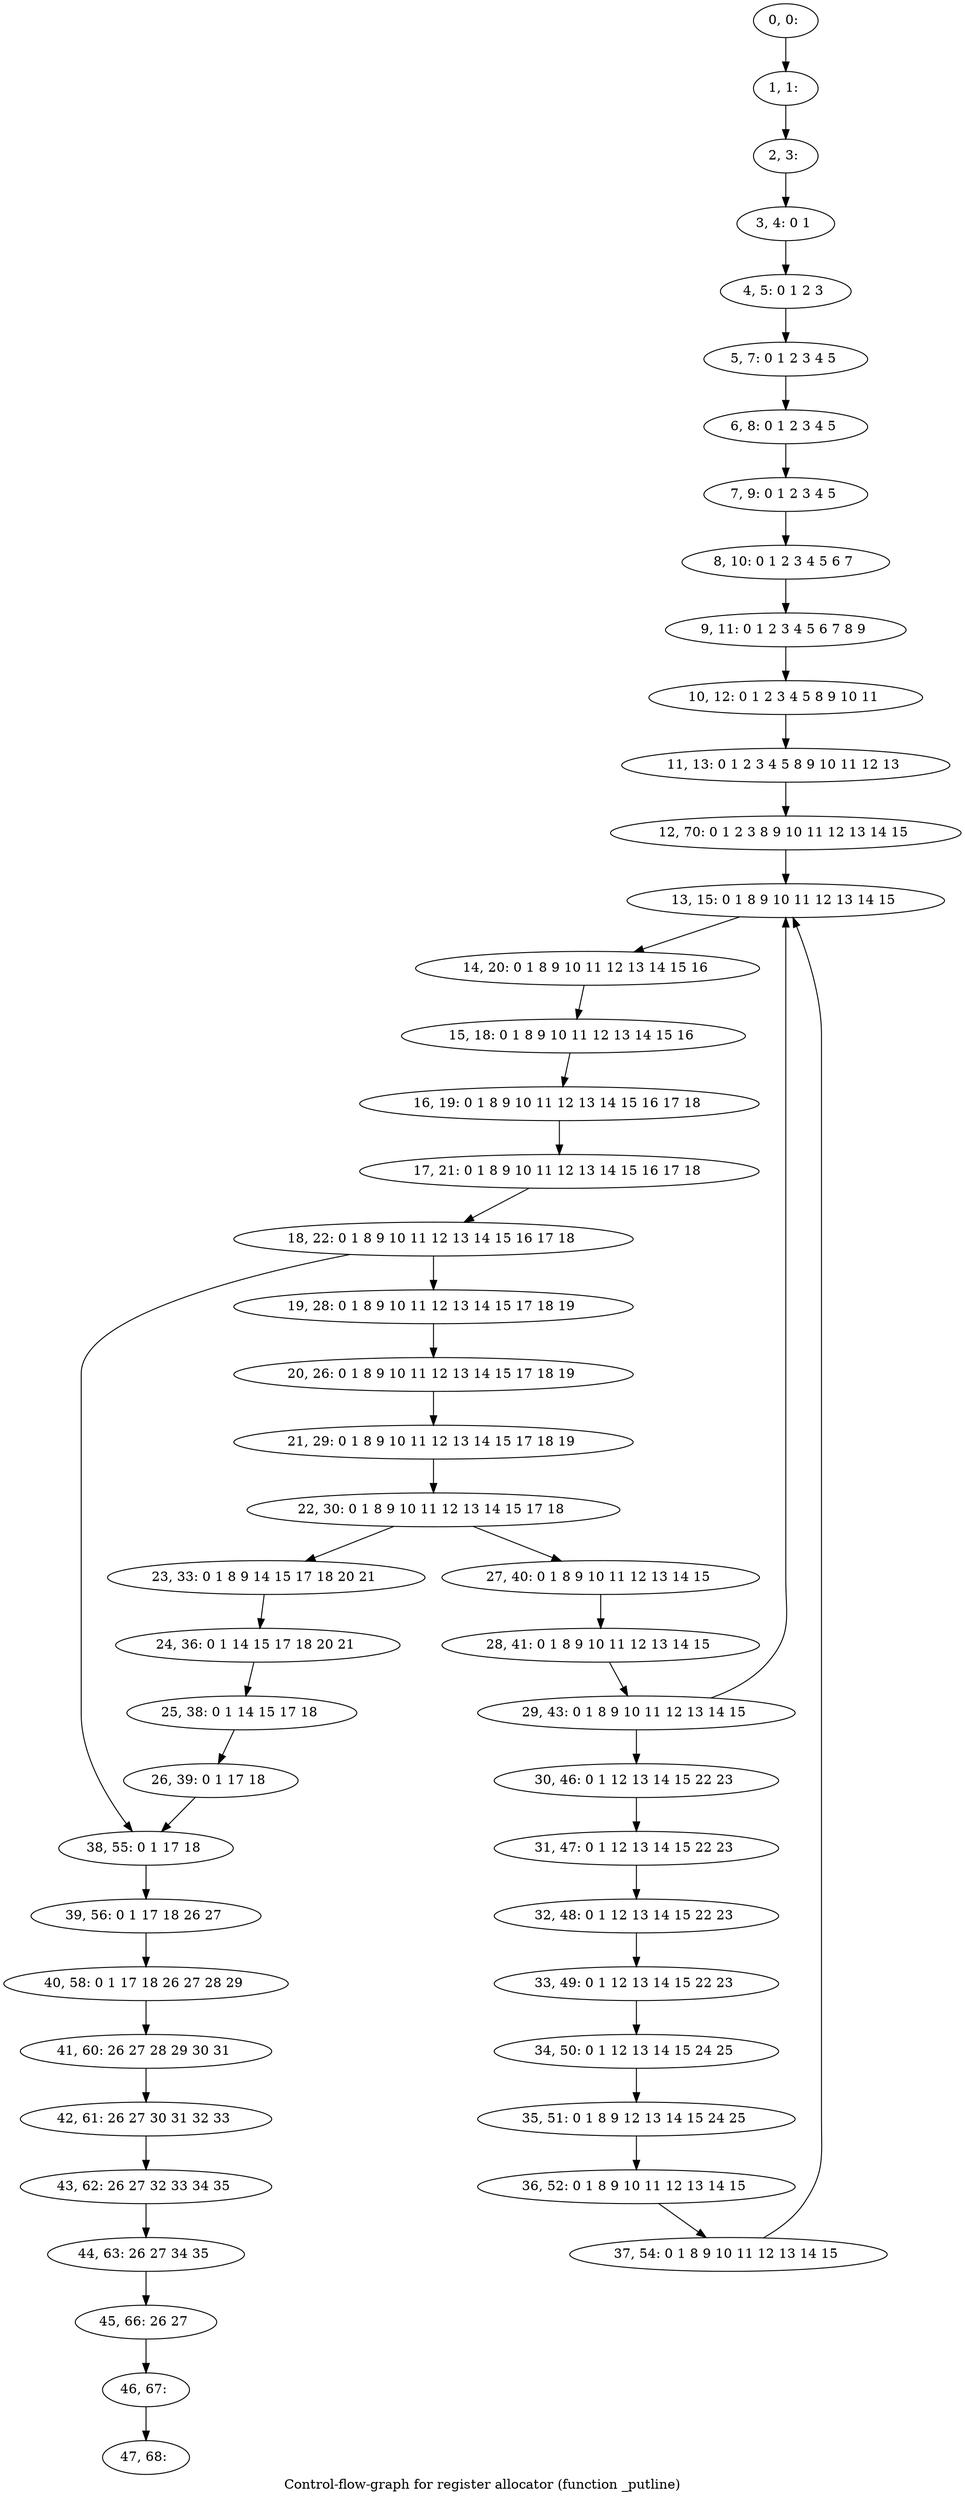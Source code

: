 digraph G {
graph [label="Control-flow-graph for register allocator (function _putline)"]
0[label="0, 0: "];
1[label="1, 1: "];
2[label="2, 3: "];
3[label="3, 4: 0 1 "];
4[label="4, 5: 0 1 2 3 "];
5[label="5, 7: 0 1 2 3 4 5 "];
6[label="6, 8: 0 1 2 3 4 5 "];
7[label="7, 9: 0 1 2 3 4 5 "];
8[label="8, 10: 0 1 2 3 4 5 6 7 "];
9[label="9, 11: 0 1 2 3 4 5 6 7 8 9 "];
10[label="10, 12: 0 1 2 3 4 5 8 9 10 11 "];
11[label="11, 13: 0 1 2 3 4 5 8 9 10 11 12 13 "];
12[label="12, 70: 0 1 2 3 8 9 10 11 12 13 14 15 "];
13[label="13, 15: 0 1 8 9 10 11 12 13 14 15 "];
14[label="14, 20: 0 1 8 9 10 11 12 13 14 15 16 "];
15[label="15, 18: 0 1 8 9 10 11 12 13 14 15 16 "];
16[label="16, 19: 0 1 8 9 10 11 12 13 14 15 16 17 18 "];
17[label="17, 21: 0 1 8 9 10 11 12 13 14 15 16 17 18 "];
18[label="18, 22: 0 1 8 9 10 11 12 13 14 15 16 17 18 "];
19[label="19, 28: 0 1 8 9 10 11 12 13 14 15 17 18 19 "];
20[label="20, 26: 0 1 8 9 10 11 12 13 14 15 17 18 19 "];
21[label="21, 29: 0 1 8 9 10 11 12 13 14 15 17 18 19 "];
22[label="22, 30: 0 1 8 9 10 11 12 13 14 15 17 18 "];
23[label="23, 33: 0 1 8 9 14 15 17 18 20 21 "];
24[label="24, 36: 0 1 14 15 17 18 20 21 "];
25[label="25, 38: 0 1 14 15 17 18 "];
26[label="26, 39: 0 1 17 18 "];
27[label="27, 40: 0 1 8 9 10 11 12 13 14 15 "];
28[label="28, 41: 0 1 8 9 10 11 12 13 14 15 "];
29[label="29, 43: 0 1 8 9 10 11 12 13 14 15 "];
30[label="30, 46: 0 1 12 13 14 15 22 23 "];
31[label="31, 47: 0 1 12 13 14 15 22 23 "];
32[label="32, 48: 0 1 12 13 14 15 22 23 "];
33[label="33, 49: 0 1 12 13 14 15 22 23 "];
34[label="34, 50: 0 1 12 13 14 15 24 25 "];
35[label="35, 51: 0 1 8 9 12 13 14 15 24 25 "];
36[label="36, 52: 0 1 8 9 10 11 12 13 14 15 "];
37[label="37, 54: 0 1 8 9 10 11 12 13 14 15 "];
38[label="38, 55: 0 1 17 18 "];
39[label="39, 56: 0 1 17 18 26 27 "];
40[label="40, 58: 0 1 17 18 26 27 28 29 "];
41[label="41, 60: 26 27 28 29 30 31 "];
42[label="42, 61: 26 27 30 31 32 33 "];
43[label="43, 62: 26 27 32 33 34 35 "];
44[label="44, 63: 26 27 34 35 "];
45[label="45, 66: 26 27 "];
46[label="46, 67: "];
47[label="47, 68: "];
0->1 ;
1->2 ;
2->3 ;
3->4 ;
4->5 ;
5->6 ;
6->7 ;
7->8 ;
8->9 ;
9->10 ;
10->11 ;
11->12 ;
12->13 ;
13->14 ;
14->15 ;
15->16 ;
16->17 ;
17->18 ;
18->19 ;
18->38 ;
19->20 ;
20->21 ;
21->22 ;
22->23 ;
22->27 ;
23->24 ;
24->25 ;
25->26 ;
26->38 ;
27->28 ;
28->29 ;
29->30 ;
29->13 ;
30->31 ;
31->32 ;
32->33 ;
33->34 ;
34->35 ;
35->36 ;
36->37 ;
37->13 ;
38->39 ;
39->40 ;
40->41 ;
41->42 ;
42->43 ;
43->44 ;
44->45 ;
45->46 ;
46->47 ;
}
